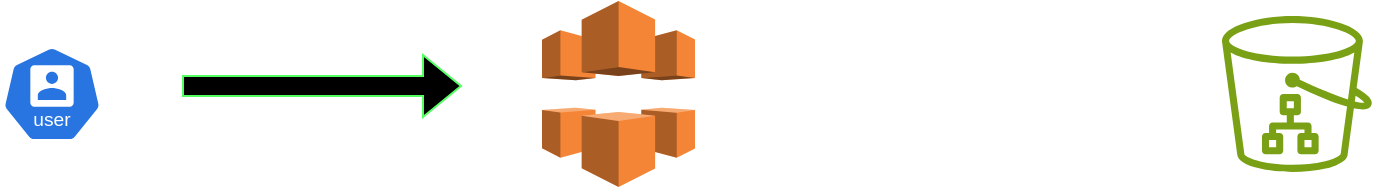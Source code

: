 <mxfile version="26.1.0">
  <diagram name="Page-1" id="vrMkvB33sxHrUC-OY-xE">
    <mxGraphModel dx="794" dy="446" grid="1" gridSize="10" guides="1" tooltips="1" connect="1" arrows="1" fold="1" page="1" pageScale="1" pageWidth="850" pageHeight="1100" math="0" shadow="0">
      <root>
        <mxCell id="0" />
        <mxCell id="1" parent="0" />
        <mxCell id="hCwQTD3uWZ0XbX2DvLEV-1" value="" style="sketch=0;outlineConnect=0;fontColor=#232F3E;gradientColor=none;fillColor=#7AA116;strokeColor=none;dashed=0;verticalLabelPosition=bottom;verticalAlign=top;align=center;html=1;fontSize=12;fontStyle=0;aspect=fixed;pointerEvents=1;shape=mxgraph.aws4.simple_storage_service_directory_bucket;" vertex="1" parent="1">
          <mxGeometry x="670" y="75" width="75" height="78" as="geometry" />
        </mxCell>
        <mxCell id="hCwQTD3uWZ0XbX2DvLEV-2" value="" style="outlineConnect=0;dashed=0;verticalLabelPosition=bottom;verticalAlign=top;align=center;html=1;shape=mxgraph.aws3.cloudfront;fillColor=#F58536;gradientColor=none;" vertex="1" parent="1">
          <mxGeometry x="330" y="67.5" width="76.5" height="93" as="geometry" />
        </mxCell>
        <mxCell id="hCwQTD3uWZ0XbX2DvLEV-3" value="" style="aspect=fixed;sketch=0;html=1;dashed=0;whitespace=wrap;verticalLabelPosition=bottom;verticalAlign=top;fillColor=#2875E2;strokeColor=#ffffff;points=[[0.005,0.63,0],[0.1,0.2,0],[0.9,0.2,0],[0.5,0,0],[0.995,0.63,0],[0.72,0.99,0],[0.5,1,0],[0.28,0.99,0]];shape=mxgraph.kubernetes.icon2;kubernetesLabel=1;prIcon=user" vertex="1" parent="1">
          <mxGeometry x="60" y="90" width="50" height="48" as="geometry" />
        </mxCell>
        <mxCell id="hCwQTD3uWZ0XbX2DvLEV-4" value="" style="edgeStyle=orthogonalEdgeStyle;html=1;endArrow=block;elbow=vertical;startArrow=none;endFill=1;strokeColor=#54FF61;rounded=0;shape=flexArrow;fillColor=#000000;" edge="1" parent="1">
          <mxGeometry width="100" relative="1" as="geometry">
            <mxPoint x="150" y="110" as="sourcePoint" />
            <mxPoint x="290" y="110" as="targetPoint" />
          </mxGeometry>
        </mxCell>
      </root>
    </mxGraphModel>
  </diagram>
</mxfile>
